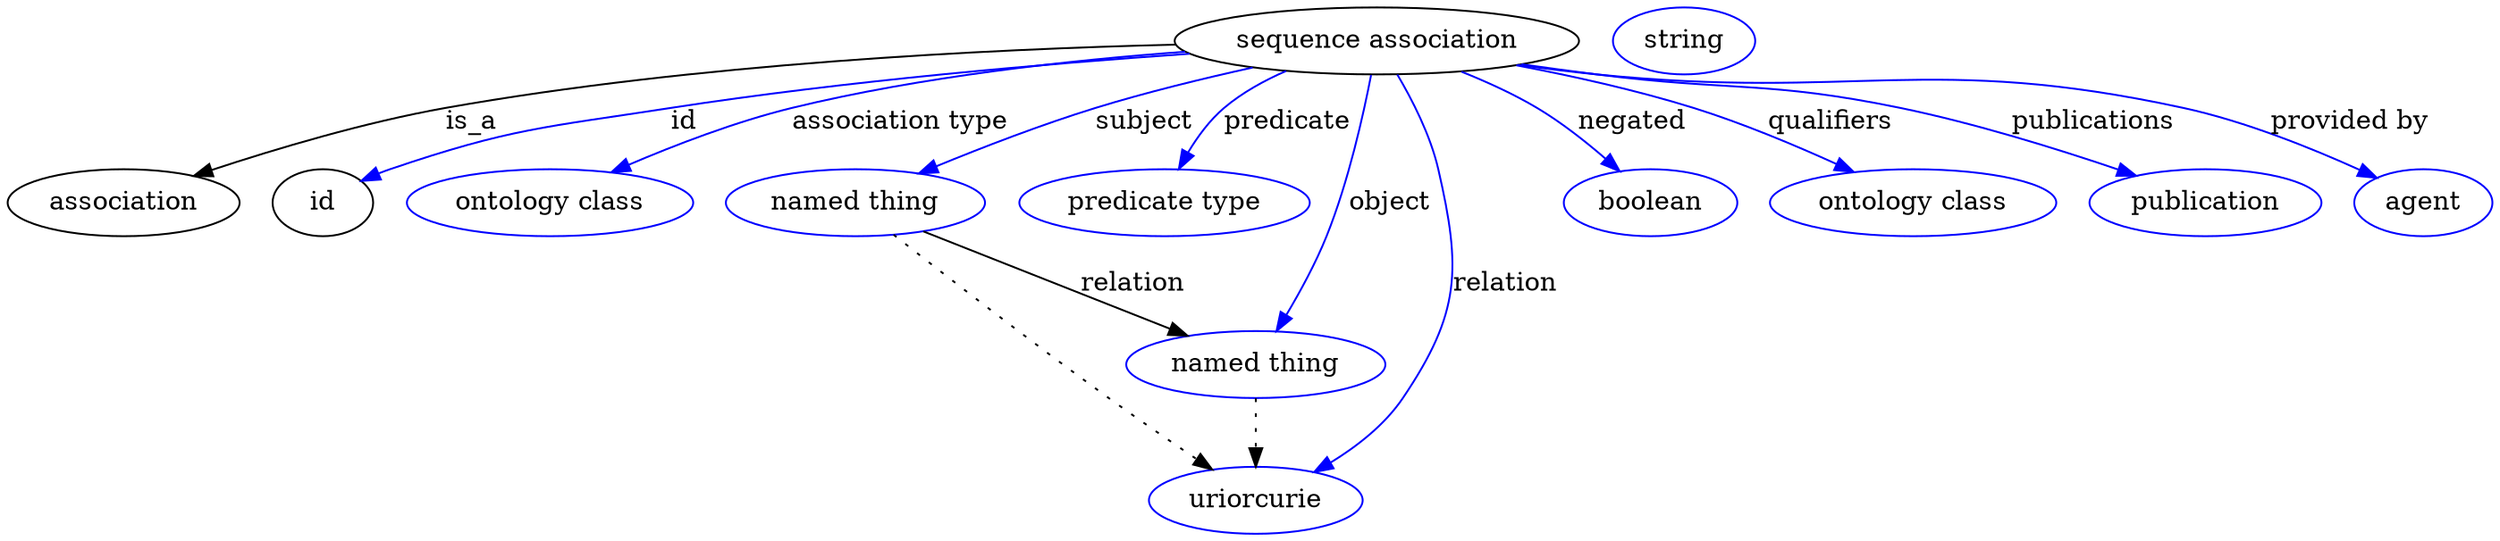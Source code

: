 digraph {
	graph [bb="0,0,1120.9,283"];
	node [label="\N"];
	"sequence association"	 [height=0.5,
		label="sequence association",
		pos="617.05,265",
		width=2.347];
	association	 [height=0.5,
		pos="50.046,178",
		width=1.3902];
	"sequence association" -> association	 [label=is_a,
		lp="225.05,221.5",
		pos="e,84.68,191.13 532.95,262.68 450.91,259.2 322.92,250.54 214.05,229 172.69,220.82 127,206.12 94.368,194.6"];
	id	 [height=0.5,
		pos="145.05,178",
		width=0.75];
	"sequence association" -> id	 [color=blue,
		label=id,
		lp="323.55,221.5",
		pos="e,166.01,189.48 538.92,258.11 478.38,252.16 392.53,242.41 318.05,229 256.41,217.9 239.88,217.48 181.05,196 179.17,195.32 177.27,\
194.56 175.37,193.76",
		style=solid];
	"association type"	 [color=blue,
		height=0.5,
		label="ontology class",
		pos="252.05,178",
		width=1.7151];
	"sequence association" -> "association type"	 [color=blue,
		label="association type",
		lp="417.05,221.5",
		pos="e,283.11,193.67 538.25,258.47 489.93,253.21 427.17,244.14 373.05,229 345.26,221.23 315.37,208.68 292.25,197.97",
		style=solid];
	subject	 [color=blue,
		height=0.5,
		label="named thing",
		pos="387.05,178",
		width=1.5346];
	"sequence association" -> subject	 [color=blue,
		label=subject,
		lp="518.55,221.5",
		pos="e,417.49,193.17 565.15,250.77 544.39,244.66 520.38,237.07 499.05,229 474.5,219.71 447.73,207.6 426.51,197.51",
		style=solid];
	predicate	 [color=blue,
		height=0.5,
		label="predicate type",
		pos="521.05,178",
		width=1.679];
	"sequence association" -> predicate	 [color=blue,
		label=predicate,
		lp="578.05,221.5",
		pos="e,529.52,196.09 580.69,248.65 571.04,243.26 561.07,236.65 553.05,229 545.82,222.11 539.54,213.27 534.49,204.89",
		style=solid];
	object	 [color=blue,
		height=0.5,
		label="named thing",
		pos="565.05,91",
		width=1.5346];
	"sequence association" -> object	 [color=blue,
		label=object,
		lp="618.05,178",
		pos="e,572.1,109 612.98,247.02 608.09,225.99 599.38,190.21 590.05,160 585.77,146.17 580.37,131.02 575.68,118.45",
		style=solid];
	relation	 [color=blue,
		height=0.5,
		label=uriorcurie,
		pos="565.05,18",
		width=1.2638];
	"sequence association" -> relation	 [color=blue,
		label=relation,
		lp="668.05,134.5",
		pos="e,590.46,33.075 624.51,246.92 629.74,233.21 636.28,213.77 639.05,196 647.48,141.8 654.74,121.45 629.05,73 621.98,59.669 610.23,48.162 \
598.72,39.169",
		style=solid];
	negated	 [color=blue,
		height=0.5,
		label=boolean,
		pos="745.05,178",
		width=1.0652];
	"sequence association" -> negated	 [color=blue,
		label=negated,
		lp="732.55,221.5",
		pos="e,730.34,195.1 657.09,249.07 669.11,243.49 682.03,236.68 693.05,229 703.9,221.43 714.58,211.52 723.4,202.45",
		style=solid];
	qualifiers	 [color=blue,
		height=0.5,
		label="ontology class",
		pos="863.05,178",
		width=1.7151];
	"sequence association" -> qualifiers	 [color=blue,
		label=qualifiers,
		lp="820.05,221.5",
		pos="e,833.87,194.15 677.55,252.39 702.79,246.4 732.19,238.47 758.05,229 780.88,220.64 805.38,208.91 824.96,198.81",
		style=solid];
	publications	 [color=blue,
		height=0.5,
		label=publication,
		pos="993.05,178",
		width=1.3902];
	"sequence association" -> publications	 [color=blue,
		label=publications,
		lp="932.55,221.5",
		pos="e,960.71,191.79 678.48,252.54 688.99,250.57 699.82,248.65 710.05,247 771.98,237.03 789.04,243.62 850.05,229 884.9,220.65 923.07,\
206.78 951.2,195.61",
		style=solid];
	"provided by"	 [color=blue,
		height=0.5,
		label=agent,
		pos="1091,178",
		width=0.83048];
	"sequence association" -> "provided by"	 [color=blue,
		label="provided by",
		lp="1047,221.5",
		pos="e,1068.6,190.23 677.4,252.21 688.23,250.23 699.45,248.39 710.05,247 824.9,231.97 857.16,254.94 970.05,229 1001.8,221.7 1035.9,206.64 \
1059.7,194.77",
		style=solid];
	association_id	 [color=blue,
		height=0.5,
		label=string,
		pos="750.05,265",
		width=0.84854];
	subject -> object	 [label=relation,
		lp="508.05,134.5",
		pos="e,534.4,105.98 418.05,162.85 447.79,148.31 492.82,126.3 525.2,110.47"];
	subject -> relation	 [pos="e,545.57,34.435 405.43,160.71 427.81,139.73 466.87,103.41 501.05,73 512.94,62.421 526.26,50.916 537.66,41.177",
		style=dotted];
	object -> relation	 [pos="e,565.05,36.09 565.05,72.955 565.05,64.883 565.05,55.176 565.05,46.182",
		style=dotted];
}
